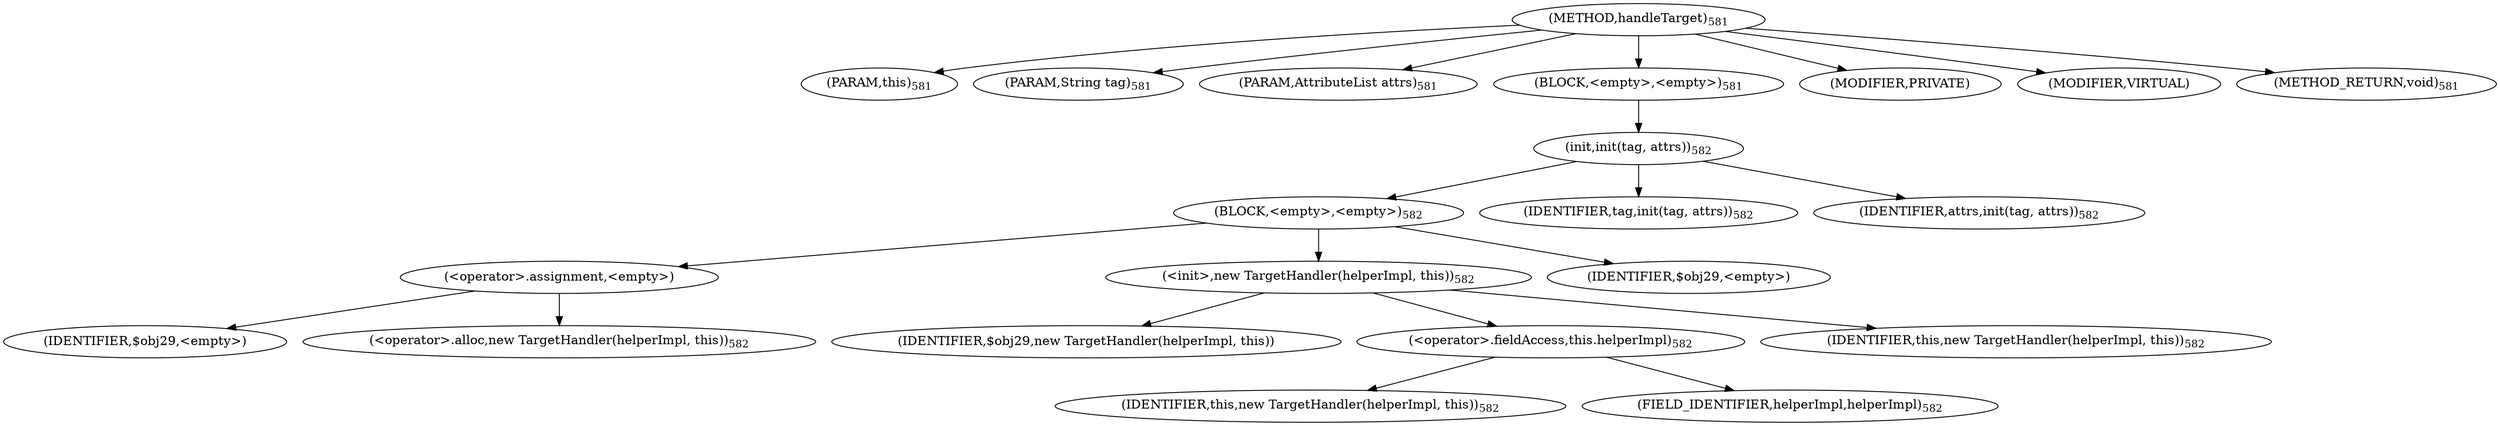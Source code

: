 digraph "handleTarget" {  
"1206" [label = <(METHOD,handleTarget)<SUB>581</SUB>> ]
"55" [label = <(PARAM,this)<SUB>581</SUB>> ]
"1207" [label = <(PARAM,String tag)<SUB>581</SUB>> ]
"1208" [label = <(PARAM,AttributeList attrs)<SUB>581</SUB>> ]
"1209" [label = <(BLOCK,&lt;empty&gt;,&lt;empty&gt;)<SUB>581</SUB>> ]
"1210" [label = <(init,init(tag, attrs))<SUB>582</SUB>> ]
"1211" [label = <(BLOCK,&lt;empty&gt;,&lt;empty&gt;)<SUB>582</SUB>> ]
"1212" [label = <(&lt;operator&gt;.assignment,&lt;empty&gt;)> ]
"1213" [label = <(IDENTIFIER,$obj29,&lt;empty&gt;)> ]
"1214" [label = <(&lt;operator&gt;.alloc,new TargetHandler(helperImpl, this))<SUB>582</SUB>> ]
"1215" [label = <(&lt;init&gt;,new TargetHandler(helperImpl, this))<SUB>582</SUB>> ]
"1216" [label = <(IDENTIFIER,$obj29,new TargetHandler(helperImpl, this))> ]
"1217" [label = <(&lt;operator&gt;.fieldAccess,this.helperImpl)<SUB>582</SUB>> ]
"1218" [label = <(IDENTIFIER,this,new TargetHandler(helperImpl, this))<SUB>582</SUB>> ]
"1219" [label = <(FIELD_IDENTIFIER,helperImpl,helperImpl)<SUB>582</SUB>> ]
"54" [label = <(IDENTIFIER,this,new TargetHandler(helperImpl, this))<SUB>582</SUB>> ]
"1220" [label = <(IDENTIFIER,$obj29,&lt;empty&gt;)> ]
"1221" [label = <(IDENTIFIER,tag,init(tag, attrs))<SUB>582</SUB>> ]
"1222" [label = <(IDENTIFIER,attrs,init(tag, attrs))<SUB>582</SUB>> ]
"1223" [label = <(MODIFIER,PRIVATE)> ]
"1224" [label = <(MODIFIER,VIRTUAL)> ]
"1225" [label = <(METHOD_RETURN,void)<SUB>581</SUB>> ]
  "1206" -> "55" 
  "1206" -> "1207" 
  "1206" -> "1208" 
  "1206" -> "1209" 
  "1206" -> "1223" 
  "1206" -> "1224" 
  "1206" -> "1225" 
  "1209" -> "1210" 
  "1210" -> "1211" 
  "1210" -> "1221" 
  "1210" -> "1222" 
  "1211" -> "1212" 
  "1211" -> "1215" 
  "1211" -> "1220" 
  "1212" -> "1213" 
  "1212" -> "1214" 
  "1215" -> "1216" 
  "1215" -> "1217" 
  "1215" -> "54" 
  "1217" -> "1218" 
  "1217" -> "1219" 
}
